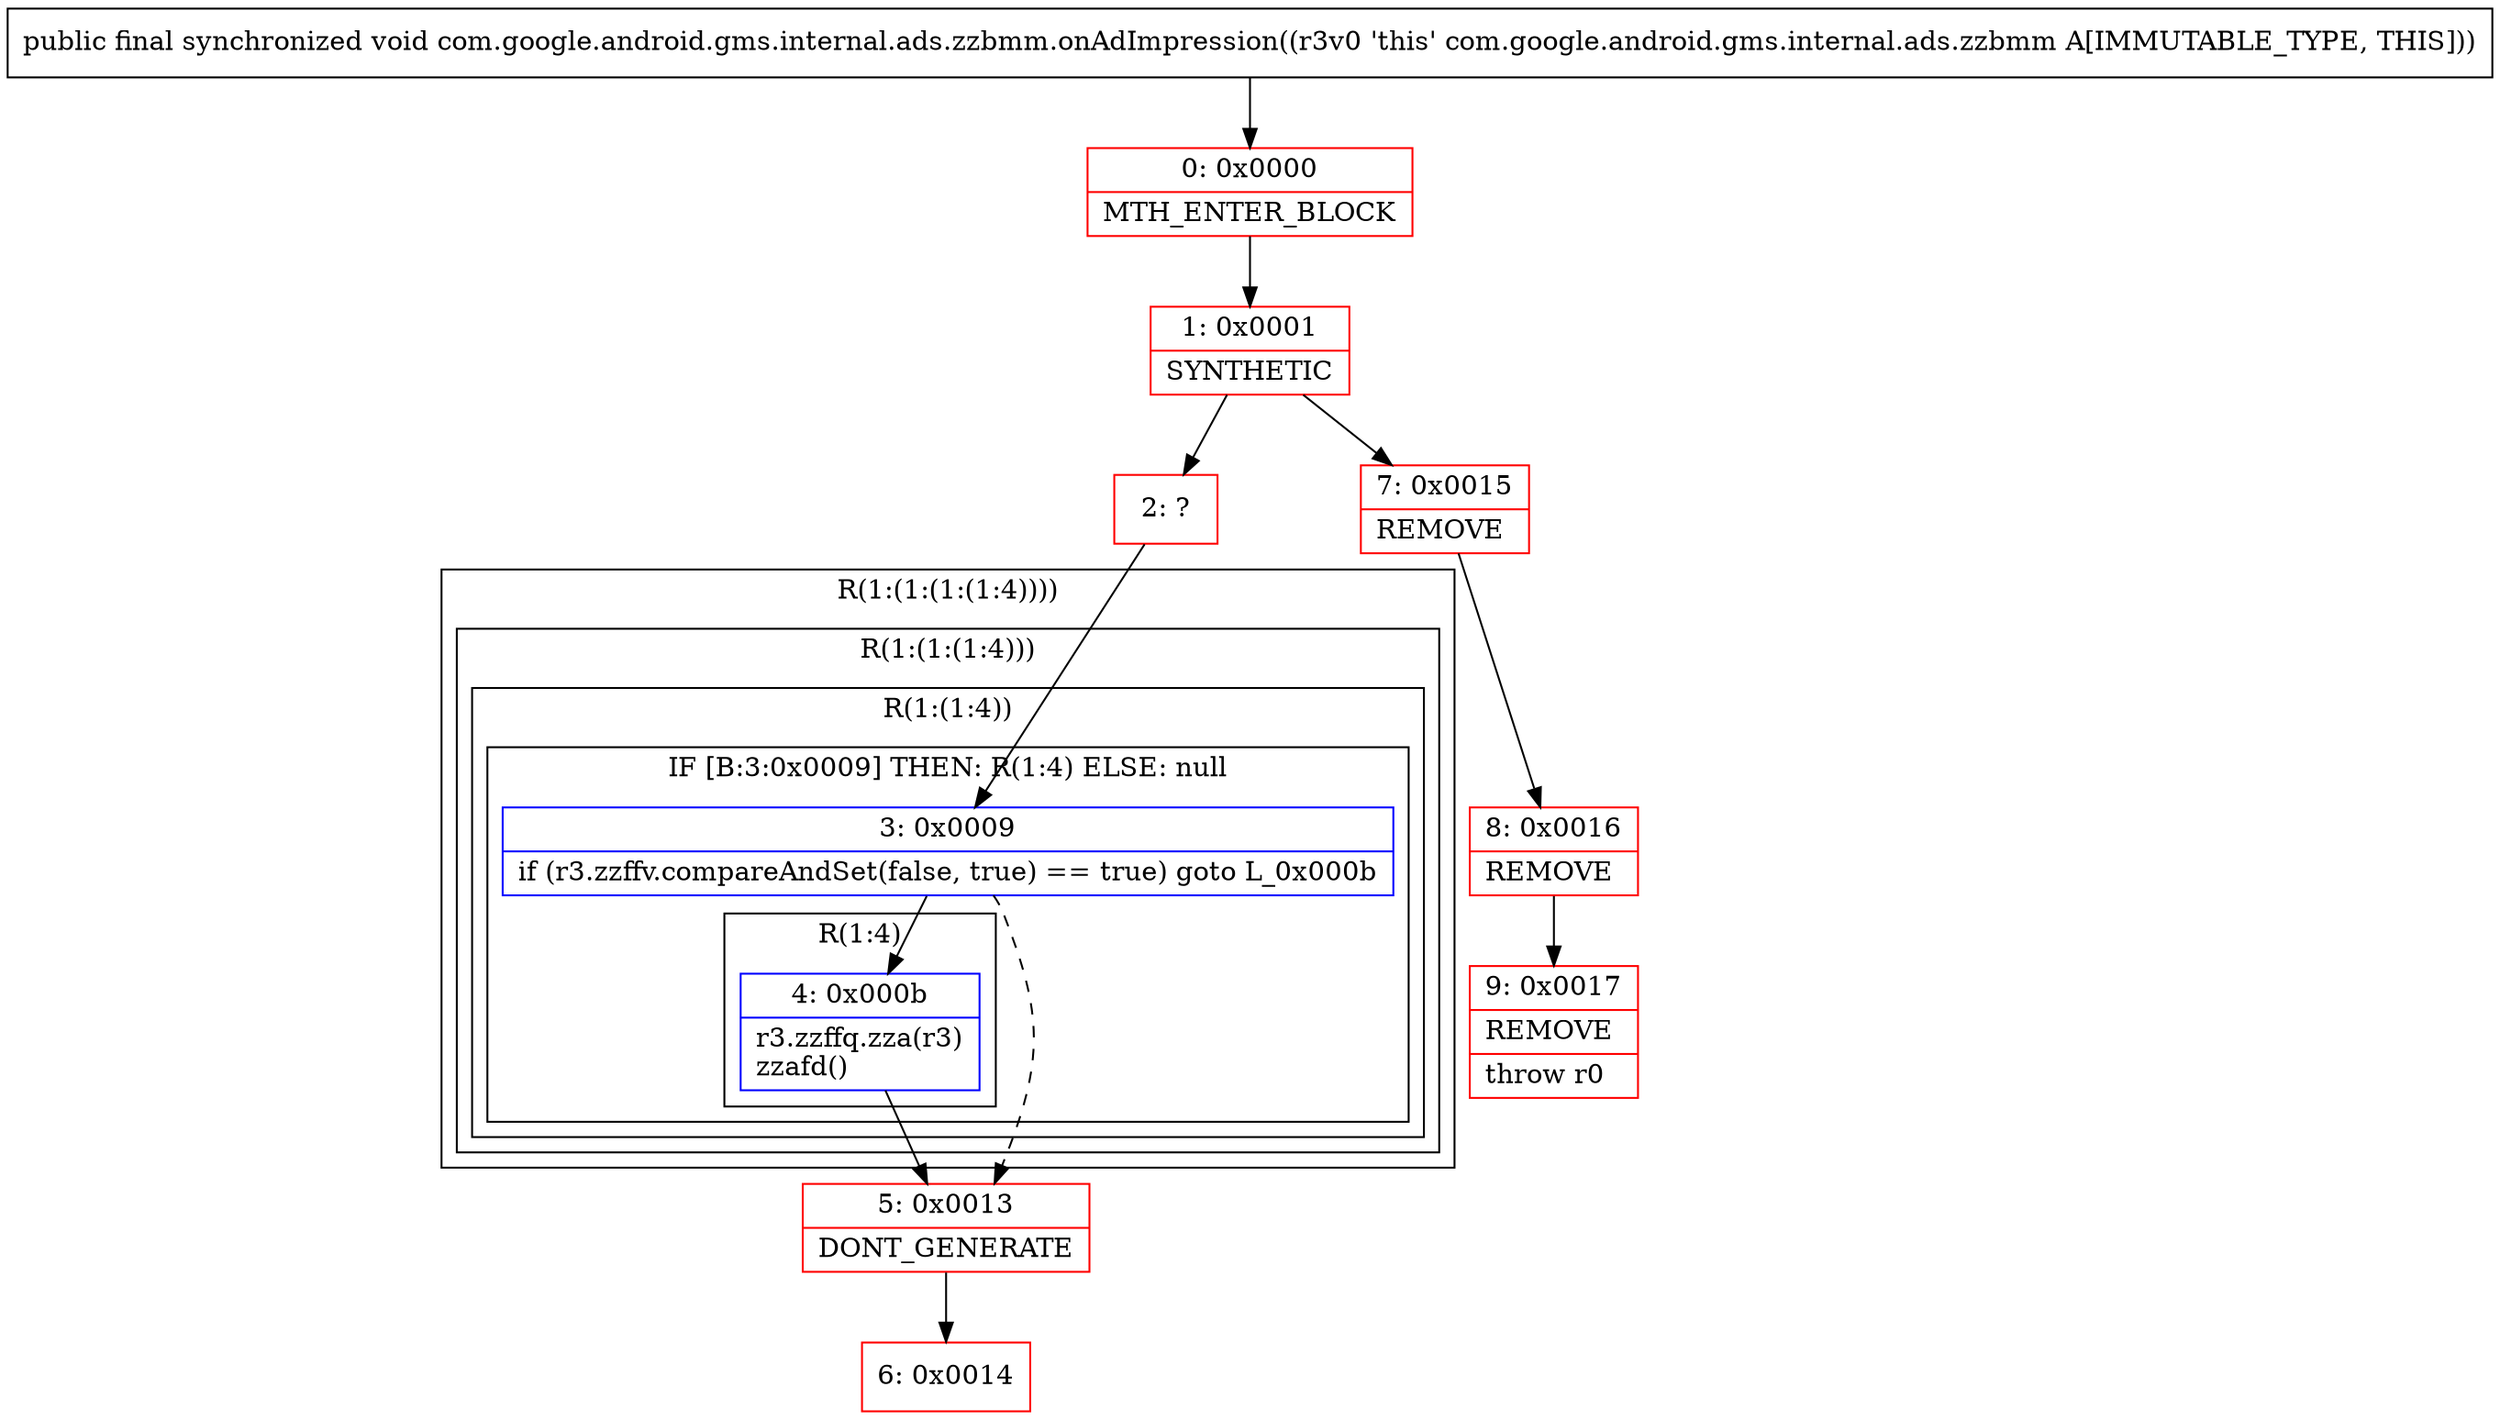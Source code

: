 digraph "CFG forcom.google.android.gms.internal.ads.zzbmm.onAdImpression()V" {
subgraph cluster_Region_1982094015 {
label = "R(1:(1:(1:(1:4))))";
node [shape=record,color=blue];
subgraph cluster_Region_641203472 {
label = "R(1:(1:(1:4)))";
node [shape=record,color=blue];
subgraph cluster_Region_706384733 {
label = "R(1:(1:4))";
node [shape=record,color=blue];
subgraph cluster_IfRegion_1355121877 {
label = "IF [B:3:0x0009] THEN: R(1:4) ELSE: null";
node [shape=record,color=blue];
Node_3 [shape=record,label="{3\:\ 0x0009|if (r3.zzffv.compareAndSet(false, true) == true) goto L_0x000b\l}"];
subgraph cluster_Region_81845712 {
label = "R(1:4)";
node [shape=record,color=blue];
Node_4 [shape=record,label="{4\:\ 0x000b|r3.zzffq.zza(r3)\lzzafd()\l}"];
}
}
}
}
}
Node_0 [shape=record,color=red,label="{0\:\ 0x0000|MTH_ENTER_BLOCK\l}"];
Node_1 [shape=record,color=red,label="{1\:\ 0x0001|SYNTHETIC\l}"];
Node_2 [shape=record,color=red,label="{2\:\ ?}"];
Node_5 [shape=record,color=red,label="{5\:\ 0x0013|DONT_GENERATE\l}"];
Node_6 [shape=record,color=red,label="{6\:\ 0x0014}"];
Node_7 [shape=record,color=red,label="{7\:\ 0x0015|REMOVE\l}"];
Node_8 [shape=record,color=red,label="{8\:\ 0x0016|REMOVE\l}"];
Node_9 [shape=record,color=red,label="{9\:\ 0x0017|REMOVE\l|throw r0\l}"];
MethodNode[shape=record,label="{public final synchronized void com.google.android.gms.internal.ads.zzbmm.onAdImpression((r3v0 'this' com.google.android.gms.internal.ads.zzbmm A[IMMUTABLE_TYPE, THIS])) }"];
MethodNode -> Node_0;
Node_3 -> Node_4;
Node_3 -> Node_5[style=dashed];
Node_4 -> Node_5;
Node_0 -> Node_1;
Node_1 -> Node_2;
Node_1 -> Node_7;
Node_2 -> Node_3;
Node_5 -> Node_6;
Node_7 -> Node_8;
Node_8 -> Node_9;
}


